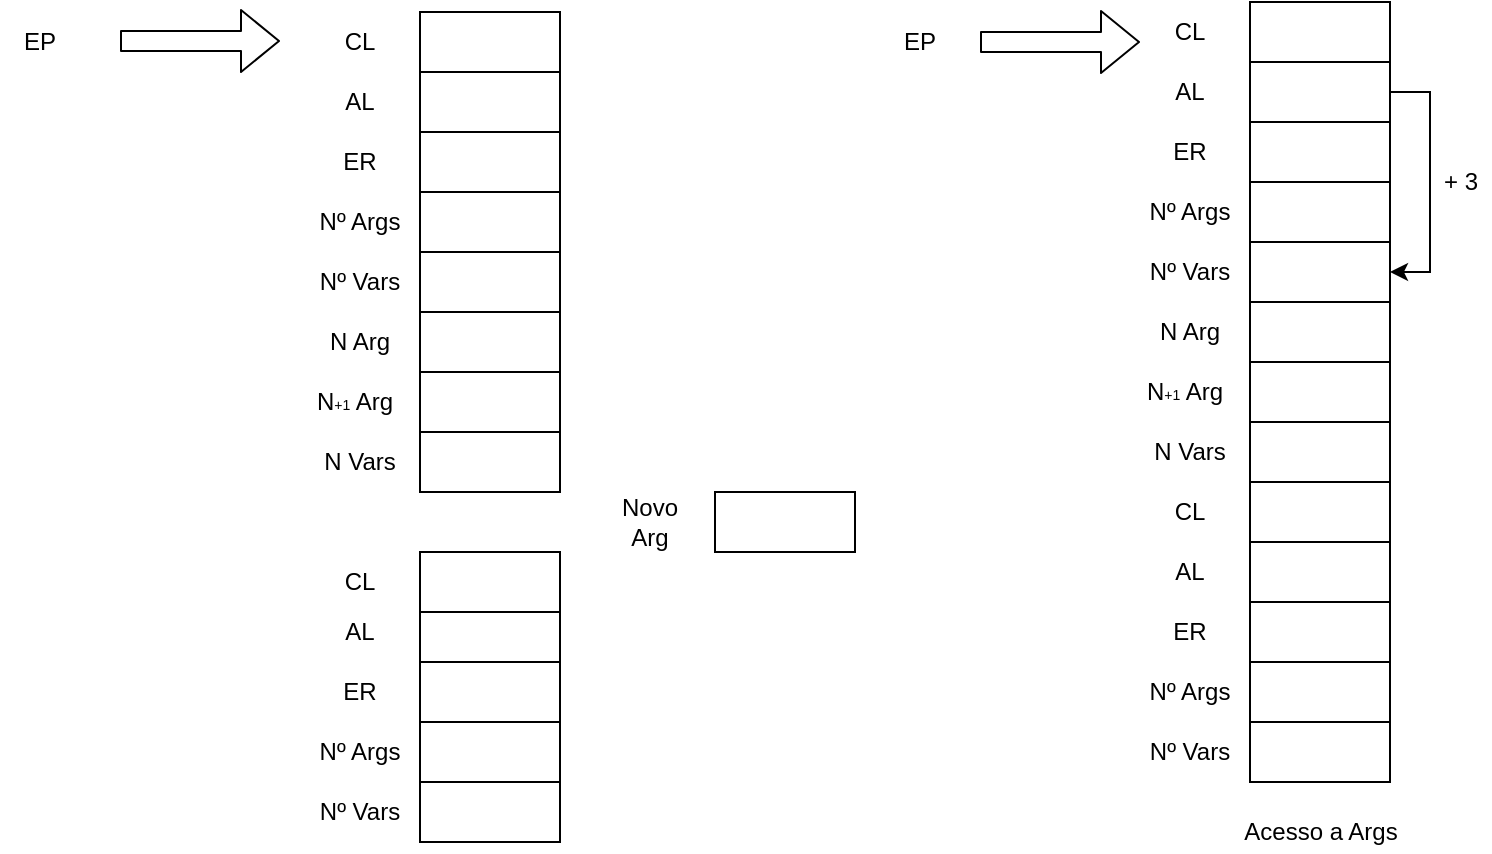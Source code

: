 <mxfile version="13.0.3" type="device" pages="2"><diagram id="L_2Yzm8XYOb6t9mBwmri" name="Page-1"><mxGraphModel dx="1342" dy="830" grid="1" gridSize="10" guides="1" tooltips="1" connect="1" arrows="1" fold="1" page="1" pageScale="1" pageWidth="850" pageHeight="1100" math="0" shadow="0"><root><mxCell id="0"/><mxCell id="1" parent="0"/><mxCell id="uvKwOrpoeZHiiAsuBsNn-5" value="" style="rounded=0;whiteSpace=wrap;html=1;" parent="1" vertex="1"><mxGeometry x="210" y="80" width="70" height="30" as="geometry"/></mxCell><mxCell id="uvKwOrpoeZHiiAsuBsNn-6" value="" style="rounded=0;whiteSpace=wrap;html=1;" parent="1" vertex="1"><mxGeometry x="210" y="110" width="70" height="30" as="geometry"/></mxCell><mxCell id="uvKwOrpoeZHiiAsuBsNn-7" value="" style="rounded=0;whiteSpace=wrap;html=1;" parent="1" vertex="1"><mxGeometry x="210" y="140" width="70" height="30" as="geometry"/></mxCell><mxCell id="uvKwOrpoeZHiiAsuBsNn-8" value="" style="rounded=0;whiteSpace=wrap;html=1;" parent="1" vertex="1"><mxGeometry x="210" y="170" width="70" height="30" as="geometry"/></mxCell><mxCell id="uvKwOrpoeZHiiAsuBsNn-9" value="" style="rounded=0;whiteSpace=wrap;html=1;" parent="1" vertex="1"><mxGeometry x="210" y="200" width="70" height="30" as="geometry"/></mxCell><mxCell id="uvKwOrpoeZHiiAsuBsNn-10" value="" style="rounded=0;whiteSpace=wrap;html=1;" parent="1" vertex="1"><mxGeometry x="210" y="230" width="70" height="30" as="geometry"/></mxCell><mxCell id="uvKwOrpoeZHiiAsuBsNn-11" value="" style="rounded=0;whiteSpace=wrap;html=1;" parent="1" vertex="1"><mxGeometry x="210" y="290" width="70" height="30" as="geometry"/></mxCell><mxCell id="uvKwOrpoeZHiiAsuBsNn-12" value="" style="rounded=0;whiteSpace=wrap;html=1;" parent="1" vertex="1"><mxGeometry x="357.5" y="320" width="70" height="30" as="geometry"/></mxCell><mxCell id="uvKwOrpoeZHiiAsuBsNn-13" value="" style="rounded=0;whiteSpace=wrap;html=1;" parent="1" vertex="1"><mxGeometry x="210" y="375" width="70" height="30" as="geometry"/></mxCell><mxCell id="uvKwOrpoeZHiiAsuBsNn-14" value="" style="rounded=0;whiteSpace=wrap;html=1;" parent="1" vertex="1"><mxGeometry x="210" y="405" width="70" height="30" as="geometry"/></mxCell><mxCell id="uvKwOrpoeZHiiAsuBsNn-15" value="" style="rounded=0;whiteSpace=wrap;html=1;" parent="1" vertex="1"><mxGeometry x="210" y="435" width="70" height="30" as="geometry"/></mxCell><mxCell id="uvKwOrpoeZHiiAsuBsNn-16" value="" style="rounded=0;whiteSpace=wrap;html=1;" parent="1" vertex="1"><mxGeometry x="210" y="465" width="70" height="30" as="geometry"/></mxCell><mxCell id="uvKwOrpoeZHiiAsuBsNn-21" value="CL" style="text;html=1;strokeColor=none;fillColor=none;align=center;verticalAlign=middle;whiteSpace=wrap;rounded=0;" parent="1" vertex="1"><mxGeometry x="160" y="85" width="40" height="20" as="geometry"/></mxCell><mxCell id="uvKwOrpoeZHiiAsuBsNn-22" value="AL" style="text;html=1;strokeColor=none;fillColor=none;align=center;verticalAlign=middle;whiteSpace=wrap;rounded=0;" parent="1" vertex="1"><mxGeometry x="160" y="115" width="40" height="20" as="geometry"/></mxCell><mxCell id="uvKwOrpoeZHiiAsuBsNn-23" value="ER" style="text;html=1;strokeColor=none;fillColor=none;align=center;verticalAlign=middle;whiteSpace=wrap;rounded=0;" parent="1" vertex="1"><mxGeometry x="160" y="145" width="40" height="20" as="geometry"/></mxCell><mxCell id="uvKwOrpoeZHiiAsuBsNn-25" value="Nº Args" style="text;html=1;strokeColor=none;fillColor=none;align=center;verticalAlign=middle;whiteSpace=wrap;rounded=0;" parent="1" vertex="1"><mxGeometry x="155" y="175" width="50" height="20" as="geometry"/></mxCell><mxCell id="uvKwOrpoeZHiiAsuBsNn-26" value="Nº Vars" style="text;html=1;strokeColor=none;fillColor=none;align=center;verticalAlign=middle;whiteSpace=wrap;rounded=0;" parent="1" vertex="1"><mxGeometry x="155" y="205" width="50" height="20" as="geometry"/></mxCell><mxCell id="uvKwOrpoeZHiiAsuBsNn-28" value="CL" style="text;html=1;strokeColor=none;fillColor=none;align=center;verticalAlign=middle;whiteSpace=wrap;rounded=0;" parent="1" vertex="1"><mxGeometry x="160" y="355" width="40" height="20" as="geometry"/></mxCell><mxCell id="uvKwOrpoeZHiiAsuBsNn-29" value="AL" style="text;html=1;strokeColor=none;fillColor=none;align=center;verticalAlign=middle;whiteSpace=wrap;rounded=0;" parent="1" vertex="1"><mxGeometry x="160" y="380" width="40" height="20" as="geometry"/></mxCell><mxCell id="uvKwOrpoeZHiiAsuBsNn-30" value="ER" style="text;html=1;strokeColor=none;fillColor=none;align=center;verticalAlign=middle;whiteSpace=wrap;rounded=0;" parent="1" vertex="1"><mxGeometry x="160" y="410" width="40" height="20" as="geometry"/></mxCell><mxCell id="uvKwOrpoeZHiiAsuBsNn-31" value="Nº Args" style="text;html=1;strokeColor=none;fillColor=none;align=center;verticalAlign=middle;whiteSpace=wrap;rounded=0;" parent="1" vertex="1"><mxGeometry x="155" y="440" width="50" height="20" as="geometry"/></mxCell><mxCell id="uvKwOrpoeZHiiAsuBsNn-32" value="Nº Vars" style="text;html=1;strokeColor=none;fillColor=none;align=center;verticalAlign=middle;whiteSpace=wrap;rounded=0;" parent="1" vertex="1"><mxGeometry x="155" y="470" width="50" height="20" as="geometry"/></mxCell><mxCell id="uvKwOrpoeZHiiAsuBsNn-33" value="" style="shape=flexArrow;endArrow=classic;html=1;" parent="1" edge="1"><mxGeometry width="50" height="50" relative="1" as="geometry"><mxPoint x="60" y="94.5" as="sourcePoint"/><mxPoint x="140" y="94.5" as="targetPoint"/></mxGeometry></mxCell><mxCell id="uvKwOrpoeZHiiAsuBsNn-34" value="EP" style="text;html=1;strokeColor=none;fillColor=none;align=center;verticalAlign=middle;whiteSpace=wrap;rounded=0;" parent="1" vertex="1"><mxGeometry y="85" width="40" height="20" as="geometry"/></mxCell><mxCell id="uvKwOrpoeZHiiAsuBsNn-35" value="N Arg" style="text;html=1;strokeColor=none;fillColor=none;align=center;verticalAlign=middle;whiteSpace=wrap;rounded=0;" parent="1" vertex="1"><mxGeometry x="155" y="235" width="50" height="20" as="geometry"/></mxCell><mxCell id="uvKwOrpoeZHiiAsuBsNn-36" value="N Vars" style="text;html=1;strokeColor=none;fillColor=none;align=center;verticalAlign=middle;whiteSpace=wrap;rounded=0;" parent="1" vertex="1"><mxGeometry x="155" y="295" width="50" height="20" as="geometry"/></mxCell><mxCell id="uvKwOrpoeZHiiAsuBsNn-51" value="" style="rounded=0;whiteSpace=wrap;html=1;" parent="1" vertex="1"><mxGeometry x="210" y="260" width="70" height="30" as="geometry"/></mxCell><mxCell id="uvKwOrpoeZHiiAsuBsNn-52" value="N&lt;font style=&quot;font-size: 7px&quot;&gt;+1&lt;/font&gt; Arg" style="text;html=1;strokeColor=none;fillColor=none;align=center;verticalAlign=middle;whiteSpace=wrap;rounded=0;" parent="1" vertex="1"><mxGeometry x="150" y="265" width="55" height="20" as="geometry"/></mxCell><mxCell id="uvKwOrpoeZHiiAsuBsNn-55" value="" style="rounded=0;whiteSpace=wrap;html=1;" parent="1" vertex="1"><mxGeometry x="625" y="75" width="70" height="30" as="geometry"/></mxCell><mxCell id="uvKwOrpoeZHiiAsuBsNn-56" style="edgeStyle=orthogonalEdgeStyle;rounded=0;orthogonalLoop=1;jettySize=auto;html=1;exitX=1;exitY=0.5;exitDx=0;exitDy=0;entryX=1;entryY=0.5;entryDx=0;entryDy=0;" parent="1" source="uvKwOrpoeZHiiAsuBsNn-58" target="uvKwOrpoeZHiiAsuBsNn-61" edge="1"><mxGeometry relative="1" as="geometry"/></mxCell><mxCell id="uvKwOrpoeZHiiAsuBsNn-58" value="" style="rounded=0;whiteSpace=wrap;html=1;" parent="1" vertex="1"><mxGeometry x="625" y="105" width="70" height="30" as="geometry"/></mxCell><mxCell id="uvKwOrpoeZHiiAsuBsNn-59" value="" style="rounded=0;whiteSpace=wrap;html=1;" parent="1" vertex="1"><mxGeometry x="625" y="135" width="70" height="30" as="geometry"/></mxCell><mxCell id="uvKwOrpoeZHiiAsuBsNn-60" value="" style="rounded=0;whiteSpace=wrap;html=1;" parent="1" vertex="1"><mxGeometry x="625" y="165" width="70" height="30" as="geometry"/></mxCell><mxCell id="uvKwOrpoeZHiiAsuBsNn-61" value="" style="rounded=0;whiteSpace=wrap;html=1;" parent="1" vertex="1"><mxGeometry x="625" y="195" width="70" height="30" as="geometry"/></mxCell><mxCell id="uvKwOrpoeZHiiAsuBsNn-62" value="" style="rounded=0;whiteSpace=wrap;html=1;" parent="1" vertex="1"><mxGeometry x="625" y="225" width="70" height="30" as="geometry"/></mxCell><mxCell id="uvKwOrpoeZHiiAsuBsNn-63" value="" style="rounded=0;whiteSpace=wrap;html=1;" parent="1" vertex="1"><mxGeometry x="625" y="285" width="70" height="30" as="geometry"/></mxCell><mxCell id="uvKwOrpoeZHiiAsuBsNn-64" value="" style="rounded=0;whiteSpace=wrap;html=1;" parent="1" vertex="1"><mxGeometry x="625" y="315" width="70" height="30" as="geometry"/></mxCell><mxCell id="uvKwOrpoeZHiiAsuBsNn-65" value="" style="rounded=0;whiteSpace=wrap;html=1;" parent="1" vertex="1"><mxGeometry x="625" y="345" width="70" height="30" as="geometry"/></mxCell><mxCell id="uvKwOrpoeZHiiAsuBsNn-66" value="" style="rounded=0;whiteSpace=wrap;html=1;" parent="1" vertex="1"><mxGeometry x="625" y="375" width="70" height="30" as="geometry"/></mxCell><mxCell id="uvKwOrpoeZHiiAsuBsNn-67" value="" style="rounded=0;whiteSpace=wrap;html=1;" parent="1" vertex="1"><mxGeometry x="625" y="405" width="70" height="30" as="geometry"/></mxCell><mxCell id="uvKwOrpoeZHiiAsuBsNn-68" value="" style="rounded=0;whiteSpace=wrap;html=1;" parent="1" vertex="1"><mxGeometry x="625" y="435" width="70" height="30" as="geometry"/></mxCell><mxCell id="uvKwOrpoeZHiiAsuBsNn-69" value="CL" style="text;html=1;strokeColor=none;fillColor=none;align=center;verticalAlign=middle;whiteSpace=wrap;rounded=0;" parent="1" vertex="1"><mxGeometry x="575" y="80" width="40" height="20" as="geometry"/></mxCell><mxCell id="uvKwOrpoeZHiiAsuBsNn-70" value="AL" style="text;html=1;strokeColor=none;fillColor=none;align=center;verticalAlign=middle;whiteSpace=wrap;rounded=0;" parent="1" vertex="1"><mxGeometry x="575" y="110" width="40" height="20" as="geometry"/></mxCell><mxCell id="uvKwOrpoeZHiiAsuBsNn-71" value="ER" style="text;html=1;strokeColor=none;fillColor=none;align=center;verticalAlign=middle;whiteSpace=wrap;rounded=0;" parent="1" vertex="1"><mxGeometry x="575" y="140" width="40" height="20" as="geometry"/></mxCell><mxCell id="uvKwOrpoeZHiiAsuBsNn-72" value="Nº Args" style="text;html=1;strokeColor=none;fillColor=none;align=center;verticalAlign=middle;whiteSpace=wrap;rounded=0;" parent="1" vertex="1"><mxGeometry x="570" y="170" width="50" height="20" as="geometry"/></mxCell><mxCell id="uvKwOrpoeZHiiAsuBsNn-73" value="Nº Vars" style="text;html=1;strokeColor=none;fillColor=none;align=center;verticalAlign=middle;whiteSpace=wrap;rounded=0;" parent="1" vertex="1"><mxGeometry x="570" y="200" width="50" height="20" as="geometry"/></mxCell><mxCell id="uvKwOrpoeZHiiAsuBsNn-74" value="CL" style="text;html=1;strokeColor=none;fillColor=none;align=center;verticalAlign=middle;whiteSpace=wrap;rounded=0;" parent="1" vertex="1"><mxGeometry x="575" y="320" width="40" height="20" as="geometry"/></mxCell><mxCell id="uvKwOrpoeZHiiAsuBsNn-75" value="AL" style="text;html=1;strokeColor=none;fillColor=none;align=center;verticalAlign=middle;whiteSpace=wrap;rounded=0;" parent="1" vertex="1"><mxGeometry x="575" y="350" width="40" height="20" as="geometry"/></mxCell><mxCell id="uvKwOrpoeZHiiAsuBsNn-76" value="ER" style="text;html=1;strokeColor=none;fillColor=none;align=center;verticalAlign=middle;whiteSpace=wrap;rounded=0;" parent="1" vertex="1"><mxGeometry x="575" y="380" width="40" height="20" as="geometry"/></mxCell><mxCell id="uvKwOrpoeZHiiAsuBsNn-77" value="Nº Args" style="text;html=1;strokeColor=none;fillColor=none;align=center;verticalAlign=middle;whiteSpace=wrap;rounded=0;" parent="1" vertex="1"><mxGeometry x="570" y="410" width="50" height="20" as="geometry"/></mxCell><mxCell id="uvKwOrpoeZHiiAsuBsNn-78" value="Nº Vars" style="text;html=1;strokeColor=none;fillColor=none;align=center;verticalAlign=middle;whiteSpace=wrap;rounded=0;" parent="1" vertex="1"><mxGeometry x="570" y="440" width="50" height="20" as="geometry"/></mxCell><mxCell id="uvKwOrpoeZHiiAsuBsNn-79" value="" style="shape=flexArrow;endArrow=classic;html=1;" parent="1" edge="1"><mxGeometry width="50" height="50" relative="1" as="geometry"><mxPoint x="490" y="95" as="sourcePoint"/><mxPoint x="570" y="95" as="targetPoint"/></mxGeometry></mxCell><mxCell id="uvKwOrpoeZHiiAsuBsNn-80" value="EP" style="text;html=1;strokeColor=none;fillColor=none;align=center;verticalAlign=middle;whiteSpace=wrap;rounded=0;" parent="1" vertex="1"><mxGeometry x="440" y="85" width="40" height="20" as="geometry"/></mxCell><mxCell id="uvKwOrpoeZHiiAsuBsNn-81" value="N Arg" style="text;html=1;strokeColor=none;fillColor=none;align=center;verticalAlign=middle;whiteSpace=wrap;rounded=0;" parent="1" vertex="1"><mxGeometry x="570" y="230" width="50" height="20" as="geometry"/></mxCell><mxCell id="uvKwOrpoeZHiiAsuBsNn-82" value="N Vars" style="text;html=1;strokeColor=none;fillColor=none;align=center;verticalAlign=middle;whiteSpace=wrap;rounded=0;" parent="1" vertex="1"><mxGeometry x="570" y="290" width="50" height="20" as="geometry"/></mxCell><mxCell id="uvKwOrpoeZHiiAsuBsNn-83" value="" style="rounded=0;whiteSpace=wrap;html=1;" parent="1" vertex="1"><mxGeometry x="625" y="255" width="70" height="30" as="geometry"/></mxCell><mxCell id="uvKwOrpoeZHiiAsuBsNn-84" value="N&lt;font style=&quot;font-size: 7px&quot;&gt;+1&lt;/font&gt; Arg" style="text;html=1;strokeColor=none;fillColor=none;align=center;verticalAlign=middle;whiteSpace=wrap;rounded=0;" parent="1" vertex="1"><mxGeometry x="565" y="260" width="55" height="20" as="geometry"/></mxCell><mxCell id="uvKwOrpoeZHiiAsuBsNn-85" value="+ 3" style="text;html=1;align=center;verticalAlign=middle;resizable=0;points=[];autosize=1;" parent="1" vertex="1"><mxGeometry x="715" y="155" width="30" height="20" as="geometry"/></mxCell><mxCell id="uvKwOrpoeZHiiAsuBsNn-88" value="Acesso a Args" style="text;html=1;align=center;verticalAlign=middle;resizable=0;points=[];autosize=1;" parent="1" vertex="1"><mxGeometry x="615" y="480" width="90" height="20" as="geometry"/></mxCell><mxCell id="698fplcRr0rrlbzu-Cmz-1" value="Novo Arg" style="text;html=1;strokeColor=none;fillColor=none;align=center;verticalAlign=middle;whiteSpace=wrap;rounded=0;" vertex="1" parent="1"><mxGeometry x="300" y="325" width="50" height="20" as="geometry"/></mxCell><mxCell id="698fplcRr0rrlbzu-Cmz-2" value="" style="rounded=0;whiteSpace=wrap;html=1;" vertex="1" parent="1"><mxGeometry x="210" y="350" width="70" height="30" as="geometry"/></mxCell></root></mxGraphModel></diagram><diagram id="vHHzrPNsvYQhDd0lVWGe" name="Page-2"><mxGraphModel dx="1146" dy="573" grid="1" gridSize="10" guides="1" tooltips="1" connect="1" arrows="1" fold="1" page="1" pageScale="1" pageWidth="850" pageHeight="1100" math="0" shadow="0"><root><mxCell id="-pUb1i8gJo4jNK-Tg-_P-0"/><mxCell id="-pUb1i8gJo4jNK-Tg-_P-1" parent="-pUb1i8gJo4jNK-Tg-_P-0"/><mxCell id="-pUb1i8gJo4jNK-Tg-_P-2" value="" style="rounded=0;whiteSpace=wrap;html=1;" parent="-pUb1i8gJo4jNK-Tg-_P-1" vertex="1"><mxGeometry x="210" y="80" width="70" height="30" as="geometry"/></mxCell><mxCell id="-pUb1i8gJo4jNK-Tg-_P-5" value="" style="rounded=0;whiteSpace=wrap;html=1;" parent="-pUb1i8gJo4jNK-Tg-_P-1" vertex="1"><mxGeometry x="210" y="110" width="70" height="30" as="geometry"/></mxCell><mxCell id="-pUb1i8gJo4jNK-Tg-_P-6" value="" style="rounded=0;whiteSpace=wrap;html=1;" parent="-pUb1i8gJo4jNK-Tg-_P-1" vertex="1"><mxGeometry x="210" y="140" width="70" height="30" as="geometry"/></mxCell><mxCell id="-pUb1i8gJo4jNK-Tg-_P-7" value="" style="rounded=0;whiteSpace=wrap;html=1;" parent="-pUb1i8gJo4jNK-Tg-_P-1" vertex="1"><mxGeometry x="210" y="170" width="70" height="30" as="geometry"/></mxCell><mxCell id="-pUb1i8gJo4jNK-Tg-_P-8" value="" style="rounded=0;whiteSpace=wrap;html=1;" parent="-pUb1i8gJo4jNK-Tg-_P-1" vertex="1"><mxGeometry x="210" y="200" width="70" height="30" as="geometry"/></mxCell><mxCell id="-pUb1i8gJo4jNK-Tg-_P-9" value="" style="rounded=0;whiteSpace=wrap;html=1;" parent="-pUb1i8gJo4jNK-Tg-_P-1" vertex="1"><mxGeometry x="210" y="230" width="70" height="30" as="geometry"/></mxCell><mxCell id="HkaBSoqkHIjidg3wsyO6-22" style="edgeStyle=orthogonalEdgeStyle;rounded=0;orthogonalLoop=1;jettySize=auto;html=1;exitX=1;exitY=0.5;exitDx=0;exitDy=0;entryX=1;entryY=0.5;entryDx=0;entryDy=0;" edge="1" parent="-pUb1i8gJo4jNK-Tg-_P-1" source="-pUb1i8gJo4jNK-Tg-_P-10" target="-pUb1i8gJo4jNK-Tg-_P-2"><mxGeometry relative="1" as="geometry"/></mxCell><mxCell id="-pUb1i8gJo4jNK-Tg-_P-10" value="" style="rounded=0;whiteSpace=wrap;html=1;" parent="-pUb1i8gJo4jNK-Tg-_P-1" vertex="1"><mxGeometry x="210" y="290" width="70" height="30" as="geometry"/></mxCell><mxCell id="-pUb1i8gJo4jNK-Tg-_P-11" value="" style="rounded=0;whiteSpace=wrap;html=1;" parent="-pUb1i8gJo4jNK-Tg-_P-1" vertex="1"><mxGeometry x="210" y="320" width="70" height="30" as="geometry"/></mxCell><mxCell id="-pUb1i8gJo4jNK-Tg-_P-12" value="" style="rounded=0;whiteSpace=wrap;html=1;" parent="-pUb1i8gJo4jNK-Tg-_P-1" vertex="1"><mxGeometry x="210" y="350" width="70" height="30" as="geometry"/></mxCell><mxCell id="-pUb1i8gJo4jNK-Tg-_P-13" value="" style="rounded=0;whiteSpace=wrap;html=1;" parent="-pUb1i8gJo4jNK-Tg-_P-1" vertex="1"><mxGeometry x="210" y="380" width="70" height="30" as="geometry"/></mxCell><mxCell id="-pUb1i8gJo4jNK-Tg-_P-14" value="" style="rounded=0;whiteSpace=wrap;html=1;" parent="-pUb1i8gJo4jNK-Tg-_P-1" vertex="1"><mxGeometry x="210" y="410" width="70" height="30" as="geometry"/></mxCell><mxCell id="HkaBSoqkHIjidg3wsyO6-23" style="edgeStyle=orthogonalEdgeStyle;rounded=0;orthogonalLoop=1;jettySize=auto;html=1;exitX=1;exitY=0.5;exitDx=0;exitDy=0;entryX=1;entryY=0.5;entryDx=0;entryDy=0;" edge="1" parent="-pUb1i8gJo4jNK-Tg-_P-1" source="-pUb1i8gJo4jNK-Tg-_P-15" target="-pUb1i8gJo4jNK-Tg-_P-28"><mxGeometry relative="1" as="geometry"><mxPoint x="320" y="330" as="targetPoint"/></mxGeometry></mxCell><mxCell id="-pUb1i8gJo4jNK-Tg-_P-15" value="" style="rounded=0;whiteSpace=wrap;html=1;" parent="-pUb1i8gJo4jNK-Tg-_P-1" vertex="1"><mxGeometry x="210" y="440" width="70" height="30" as="geometry"/></mxCell><mxCell id="-pUb1i8gJo4jNK-Tg-_P-16" value="CL" style="text;html=1;strokeColor=none;fillColor=none;align=center;verticalAlign=middle;whiteSpace=wrap;rounded=0;" parent="-pUb1i8gJo4jNK-Tg-_P-1" vertex="1"><mxGeometry x="160" y="85" width="40" height="20" as="geometry"/></mxCell><mxCell id="-pUb1i8gJo4jNK-Tg-_P-17" value="AL" style="text;html=1;strokeColor=none;fillColor=none;align=center;verticalAlign=middle;whiteSpace=wrap;rounded=0;" parent="-pUb1i8gJo4jNK-Tg-_P-1" vertex="1"><mxGeometry x="160" y="115" width="40" height="20" as="geometry"/></mxCell><mxCell id="-pUb1i8gJo4jNK-Tg-_P-18" value="ER" style="text;html=1;strokeColor=none;fillColor=none;align=center;verticalAlign=middle;whiteSpace=wrap;rounded=0;" parent="-pUb1i8gJo4jNK-Tg-_P-1" vertex="1"><mxGeometry x="160" y="145" width="40" height="20" as="geometry"/></mxCell><mxCell id="-pUb1i8gJo4jNK-Tg-_P-19" value="Nº Args" style="text;html=1;strokeColor=none;fillColor=none;align=center;verticalAlign=middle;whiteSpace=wrap;rounded=0;" parent="-pUb1i8gJo4jNK-Tg-_P-1" vertex="1"><mxGeometry x="155" y="175" width="50" height="20" as="geometry"/></mxCell><mxCell id="-pUb1i8gJo4jNK-Tg-_P-20" value="Nº Vars" style="text;html=1;strokeColor=none;fillColor=none;align=center;verticalAlign=middle;whiteSpace=wrap;rounded=0;" parent="-pUb1i8gJo4jNK-Tg-_P-1" vertex="1"><mxGeometry x="155" y="205" width="50" height="20" as="geometry"/></mxCell><mxCell id="-pUb1i8gJo4jNK-Tg-_P-21" value="CL" style="text;html=1;strokeColor=none;fillColor=none;align=center;verticalAlign=middle;whiteSpace=wrap;rounded=0;" parent="-pUb1i8gJo4jNK-Tg-_P-1" vertex="1"><mxGeometry x="160" y="265" width="40" height="20" as="geometry"/></mxCell><mxCell id="-pUb1i8gJo4jNK-Tg-_P-22" value="AL" style="text;html=1;strokeColor=none;fillColor=none;align=center;verticalAlign=middle;whiteSpace=wrap;rounded=0;" parent="-pUb1i8gJo4jNK-Tg-_P-1" vertex="1"><mxGeometry x="160" y="295" width="40" height="20" as="geometry"/></mxCell><mxCell id="-pUb1i8gJo4jNK-Tg-_P-23" value="ER" style="text;html=1;strokeColor=none;fillColor=none;align=center;verticalAlign=middle;whiteSpace=wrap;rounded=0;" parent="-pUb1i8gJo4jNK-Tg-_P-1" vertex="1"><mxGeometry x="160" y="325" width="40" height="20" as="geometry"/></mxCell><mxCell id="-pUb1i8gJo4jNK-Tg-_P-24" value="Nº Args" style="text;html=1;strokeColor=none;fillColor=none;align=center;verticalAlign=middle;whiteSpace=wrap;rounded=0;" parent="-pUb1i8gJo4jNK-Tg-_P-1" vertex="1"><mxGeometry x="155" y="355" width="50" height="20" as="geometry"/></mxCell><mxCell id="-pUb1i8gJo4jNK-Tg-_P-25" value="Nº Vars" style="text;html=1;strokeColor=none;fillColor=none;align=center;verticalAlign=middle;whiteSpace=wrap;rounded=0;" parent="-pUb1i8gJo4jNK-Tg-_P-1" vertex="1"><mxGeometry x="155" y="385" width="50" height="20" as="geometry"/></mxCell><mxCell id="-pUb1i8gJo4jNK-Tg-_P-26" value="N Arg" style="text;html=1;strokeColor=none;fillColor=none;align=center;verticalAlign=middle;whiteSpace=wrap;rounded=0;" parent="-pUb1i8gJo4jNK-Tg-_P-1" vertex="1"><mxGeometry x="155" y="235" width="50" height="20" as="geometry"/></mxCell><mxCell id="HkaBSoqkHIjidg3wsyO6-26" style="edgeStyle=orthogonalEdgeStyle;rounded=0;orthogonalLoop=1;jettySize=auto;html=1;exitX=1;exitY=0.5;exitDx=0;exitDy=0;entryX=1;entryY=0.5;entryDx=0;entryDy=0;" edge="1" parent="-pUb1i8gJo4jNK-Tg-_P-1" source="-pUb1i8gJo4jNK-Tg-_P-28" target="-pUb1i8gJo4jNK-Tg-_P-2"><mxGeometry relative="1" as="geometry"/></mxCell><mxCell id="-pUb1i8gJo4jNK-Tg-_P-28" value="" style="rounded=0;whiteSpace=wrap;html=1;" parent="-pUb1i8gJo4jNK-Tg-_P-1" vertex="1"><mxGeometry x="210" y="260" width="70" height="30" as="geometry"/></mxCell><mxCell id="HkaBSoqkHIjidg3wsyO6-0" value="CL" style="text;html=1;strokeColor=none;fillColor=none;align=center;verticalAlign=middle;whiteSpace=wrap;rounded=0;" vertex="1" parent="-pUb1i8gJo4jNK-Tg-_P-1"><mxGeometry x="160" y="415" width="40" height="20" as="geometry"/></mxCell><mxCell id="HkaBSoqkHIjidg3wsyO6-1" value="AL" style="text;html=1;strokeColor=none;fillColor=none;align=center;verticalAlign=middle;whiteSpace=wrap;rounded=0;" vertex="1" parent="-pUb1i8gJo4jNK-Tg-_P-1"><mxGeometry x="160" y="445" width="40" height="20" as="geometry"/></mxCell><mxCell id="HkaBSoqkHIjidg3wsyO6-2" value="ER" style="text;html=1;strokeColor=none;fillColor=none;align=center;verticalAlign=middle;whiteSpace=wrap;rounded=0;" vertex="1" parent="-pUb1i8gJo4jNK-Tg-_P-1"><mxGeometry x="160" y="475" width="40" height="20" as="geometry"/></mxCell><mxCell id="HkaBSoqkHIjidg3wsyO6-3" value="Nº Args" style="text;html=1;strokeColor=none;fillColor=none;align=center;verticalAlign=middle;whiteSpace=wrap;rounded=0;" vertex="1" parent="-pUb1i8gJo4jNK-Tg-_P-1"><mxGeometry x="155" y="505" width="50" height="20" as="geometry"/></mxCell><mxCell id="HkaBSoqkHIjidg3wsyO6-4" value="Nº Vars" style="text;html=1;strokeColor=none;fillColor=none;align=center;verticalAlign=middle;whiteSpace=wrap;rounded=0;" vertex="1" parent="-pUb1i8gJo4jNK-Tg-_P-1"><mxGeometry x="155" y="535" width="50" height="20" as="geometry"/></mxCell><mxCell id="HkaBSoqkHIjidg3wsyO6-5" value="CL" style="text;html=1;strokeColor=none;fillColor=none;align=center;verticalAlign=middle;whiteSpace=wrap;rounded=0;" vertex="1" parent="-pUb1i8gJo4jNK-Tg-_P-1"><mxGeometry x="160" y="595" width="40" height="20" as="geometry"/></mxCell><mxCell id="HkaBSoqkHIjidg3wsyO6-6" value="AL" style="text;html=1;strokeColor=none;fillColor=none;align=center;verticalAlign=middle;whiteSpace=wrap;rounded=0;" vertex="1" parent="-pUb1i8gJo4jNK-Tg-_P-1"><mxGeometry x="160" y="625" width="40" height="20" as="geometry"/></mxCell><mxCell id="HkaBSoqkHIjidg3wsyO6-7" value="ER" style="text;html=1;strokeColor=none;fillColor=none;align=center;verticalAlign=middle;whiteSpace=wrap;rounded=0;" vertex="1" parent="-pUb1i8gJo4jNK-Tg-_P-1"><mxGeometry x="160" y="655" width="40" height="20" as="geometry"/></mxCell><mxCell id="HkaBSoqkHIjidg3wsyO6-8" value="Nº Args" style="text;html=1;strokeColor=none;fillColor=none;align=center;verticalAlign=middle;whiteSpace=wrap;rounded=0;" vertex="1" parent="-pUb1i8gJo4jNK-Tg-_P-1"><mxGeometry x="155" y="685" width="50" height="20" as="geometry"/></mxCell><mxCell id="HkaBSoqkHIjidg3wsyO6-9" value="Nº Vars" style="text;html=1;strokeColor=none;fillColor=none;align=center;verticalAlign=middle;whiteSpace=wrap;rounded=0;" vertex="1" parent="-pUb1i8gJo4jNK-Tg-_P-1"><mxGeometry x="155" y="715" width="50" height="20" as="geometry"/></mxCell><mxCell id="HkaBSoqkHIjidg3wsyO6-10" value="N Arg" style="text;html=1;strokeColor=none;fillColor=none;align=center;verticalAlign=middle;whiteSpace=wrap;rounded=0;" vertex="1" parent="-pUb1i8gJo4jNK-Tg-_P-1"><mxGeometry x="155" y="565" width="50" height="20" as="geometry"/></mxCell><mxCell id="HkaBSoqkHIjidg3wsyO6-11" value="" style="rounded=0;whiteSpace=wrap;html=1;" vertex="1" parent="-pUb1i8gJo4jNK-Tg-_P-1"><mxGeometry x="210" y="470" width="70" height="30" as="geometry"/></mxCell><mxCell id="HkaBSoqkHIjidg3wsyO6-12" value="" style="rounded=0;whiteSpace=wrap;html=1;" vertex="1" parent="-pUb1i8gJo4jNK-Tg-_P-1"><mxGeometry x="210" y="500" width="70" height="30" as="geometry"/></mxCell><mxCell id="HkaBSoqkHIjidg3wsyO6-13" value="" style="rounded=0;whiteSpace=wrap;html=1;" vertex="1" parent="-pUb1i8gJo4jNK-Tg-_P-1"><mxGeometry x="210" y="530" width="70" height="30" as="geometry"/></mxCell><mxCell id="HkaBSoqkHIjidg3wsyO6-14" value="" style="rounded=0;whiteSpace=wrap;html=1;" vertex="1" parent="-pUb1i8gJo4jNK-Tg-_P-1"><mxGeometry x="210" y="590" width="70" height="30" as="geometry"/></mxCell><mxCell id="HkaBSoqkHIjidg3wsyO6-24" style="edgeStyle=orthogonalEdgeStyle;rounded=0;orthogonalLoop=1;jettySize=auto;html=1;exitX=1;exitY=0.5;exitDx=0;exitDy=0;entryX=1;entryY=0.5;entryDx=0;entryDy=0;" edge="1" parent="-pUb1i8gJo4jNK-Tg-_P-1" source="HkaBSoqkHIjidg3wsyO6-15" target="-pUb1i8gJo4jNK-Tg-_P-14"><mxGeometry relative="1" as="geometry"/></mxCell><mxCell id="HkaBSoqkHIjidg3wsyO6-15" value="" style="rounded=0;whiteSpace=wrap;html=1;" vertex="1" parent="-pUb1i8gJo4jNK-Tg-_P-1"><mxGeometry x="210" y="620" width="70" height="30" as="geometry"/></mxCell><mxCell id="HkaBSoqkHIjidg3wsyO6-16" value="" style="rounded=0;whiteSpace=wrap;html=1;" vertex="1" parent="-pUb1i8gJo4jNK-Tg-_P-1"><mxGeometry x="210" y="650" width="70" height="30" as="geometry"/></mxCell><mxCell id="HkaBSoqkHIjidg3wsyO6-17" value="" style="rounded=0;whiteSpace=wrap;html=1;" vertex="1" parent="-pUb1i8gJo4jNK-Tg-_P-1"><mxGeometry x="210" y="680" width="70" height="30" as="geometry"/></mxCell><mxCell id="HkaBSoqkHIjidg3wsyO6-18" value="" style="rounded=0;whiteSpace=wrap;html=1;" vertex="1" parent="-pUb1i8gJo4jNK-Tg-_P-1"><mxGeometry x="210" y="710" width="70" height="30" as="geometry"/></mxCell><mxCell id="HkaBSoqkHIjidg3wsyO6-20" value="" style="rounded=0;whiteSpace=wrap;html=1;" vertex="1" parent="-pUb1i8gJo4jNK-Tg-_P-1"><mxGeometry x="210" y="560" width="70" height="30" as="geometry"/></mxCell><mxCell id="HkaBSoqkHIjidg3wsyO6-25" value="Fun g(y):&lt;br&gt;fun d(y):&lt;br&gt;g(x)&lt;br&gt;&lt;br&gt;fun f(x):&lt;br&gt;aa&lt;br&gt;g()&lt;br&gt;&lt;br&gt;fun d(x):&lt;br&gt;aaa" style="text;html=1;align=center;verticalAlign=middle;resizable=0;points=[];autosize=1;" vertex="1" parent="-pUb1i8gJo4jNK-Tg-_P-1"><mxGeometry x="510" y="160" width="60" height="150" as="geometry"/></mxCell><mxCell id="HkaBSoqkHIjidg3wsyO6-27" value="Text" style="text;html=1;strokeColor=none;fillColor=none;align=center;verticalAlign=middle;whiteSpace=wrap;rounded=0;" vertex="1" parent="-pUb1i8gJo4jNK-Tg-_P-1"><mxGeometry x="100" y="85" width="40" height="20" as="geometry"/></mxCell></root></mxGraphModel></diagram></mxfile>